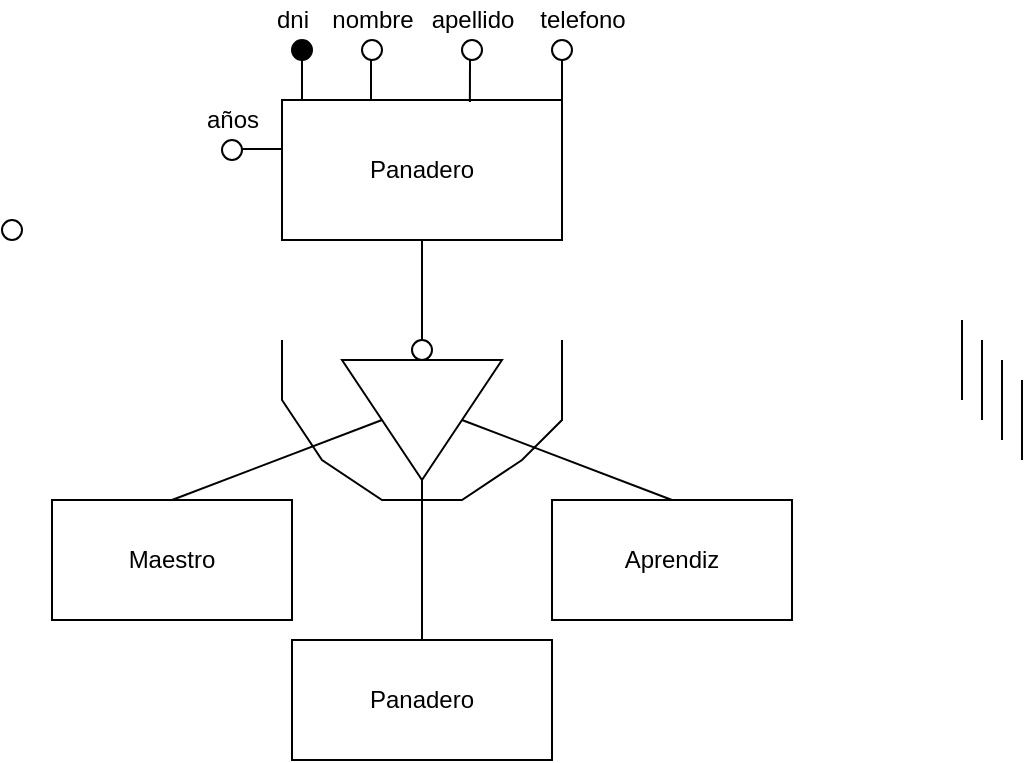 <mxfile version="15.5.2" type="github">
  <diagram id="R2lEEEUBdFMjLlhIrx00" name="Page-1">
    <mxGraphModel dx="1958" dy="440" grid="1" gridSize="10" guides="1" tooltips="1" connect="1" arrows="1" fold="1" page="1" pageScale="1" pageWidth="850" pageHeight="1100" math="0" shadow="0" extFonts="Permanent Marker^https://fonts.googleapis.com/css?family=Permanent+Marker">
      <root>
        <mxCell id="0" />
        <mxCell id="1" parent="0" />
        <mxCell id="B2XcPDSo-weRhY112S6d-1" value="Panadero" style="rounded=0;whiteSpace=wrap;html=1;" vertex="1" parent="1">
          <mxGeometry x="70" y="50" width="140" height="70" as="geometry" />
        </mxCell>
        <mxCell id="B2XcPDSo-weRhY112S6d-2" value="" style="triangle;whiteSpace=wrap;html=1;rotation=90;" vertex="1" parent="1">
          <mxGeometry x="110" y="170" width="60" height="80" as="geometry" />
        </mxCell>
        <mxCell id="B2XcPDSo-weRhY112S6d-7" value="" style="endArrow=none;html=1;rounded=0;entryX=0.5;entryY=1;entryDx=0;entryDy=0;" edge="1" parent="1" target="B2XcPDSo-weRhY112S6d-1">
          <mxGeometry width="50" height="50" relative="1" as="geometry">
            <mxPoint x="140" y="170" as="sourcePoint" />
            <mxPoint x="190" y="120" as="targetPoint" />
          </mxGeometry>
        </mxCell>
        <mxCell id="B2XcPDSo-weRhY112S6d-8" value="" style="ellipse;whiteSpace=wrap;html=1;aspect=fixed;" vertex="1" parent="1">
          <mxGeometry x="135" y="170" width="10" height="10" as="geometry" />
        </mxCell>
        <mxCell id="B2XcPDSo-weRhY112S6d-9" value="" style="endArrow=none;html=1;rounded=0;exitX=0.5;exitY=0;exitDx=0;exitDy=0;" edge="1" parent="1" source="B2XcPDSo-weRhY112S6d-11">
          <mxGeometry width="50" height="50" relative="1" as="geometry">
            <mxPoint x="70" y="260" as="sourcePoint" />
            <mxPoint x="120" y="210" as="targetPoint" />
          </mxGeometry>
        </mxCell>
        <mxCell id="B2XcPDSo-weRhY112S6d-10" value="" style="endArrow=none;html=1;rounded=0;entryX=0.5;entryY=0;entryDx=0;entryDy=0;" edge="1" parent="1" target="B2XcPDSo-weRhY112S6d-12">
          <mxGeometry width="50" height="50" relative="1" as="geometry">
            <mxPoint x="160" y="210" as="sourcePoint" />
            <mxPoint x="210" y="260" as="targetPoint" />
          </mxGeometry>
        </mxCell>
        <mxCell id="B2XcPDSo-weRhY112S6d-11" value="Maestro" style="rounded=0;whiteSpace=wrap;html=1;" vertex="1" parent="1">
          <mxGeometry x="-45" y="250" width="120" height="60" as="geometry" />
        </mxCell>
        <mxCell id="B2XcPDSo-weRhY112S6d-12" value="Aprendiz" style="rounded=0;whiteSpace=wrap;html=1;" vertex="1" parent="1">
          <mxGeometry x="205" y="250" width="120" height="60" as="geometry" />
        </mxCell>
        <mxCell id="B2XcPDSo-weRhY112S6d-13" value="&lt;div&gt;Panadero&lt;/div&gt;" style="rounded=0;whiteSpace=wrap;html=1;" vertex="1" parent="1">
          <mxGeometry x="75" y="320" width="130" height="60" as="geometry" />
        </mxCell>
        <mxCell id="B2XcPDSo-weRhY112S6d-14" value="" style="endArrow=none;html=1;rounded=0;exitX=0.5;exitY=0;exitDx=0;exitDy=0;entryX=1;entryY=0.5;entryDx=0;entryDy=0;" edge="1" parent="1" source="B2XcPDSo-weRhY112S6d-13" target="B2XcPDSo-weRhY112S6d-2">
          <mxGeometry width="50" height="50" relative="1" as="geometry">
            <mxPoint x="135" y="330" as="sourcePoint" />
            <mxPoint x="215" y="300" as="targetPoint" />
          </mxGeometry>
        </mxCell>
        <mxCell id="B2XcPDSo-weRhY112S6d-18" value="" style="endArrow=none;html=1;rounded=0;" edge="1" parent="1">
          <mxGeometry width="50" height="50" relative="1" as="geometry">
            <mxPoint x="70" y="170" as="sourcePoint" />
            <mxPoint x="210" y="170" as="targetPoint" />
            <Array as="points">
              <mxPoint x="70" y="200" />
              <mxPoint x="90" y="230" />
              <mxPoint x="120" y="250" />
              <mxPoint x="140" y="250" />
              <mxPoint x="160" y="250" />
              <mxPoint x="190" y="230" />
              <mxPoint x="210" y="210" />
            </Array>
          </mxGeometry>
        </mxCell>
        <mxCell id="B2XcPDSo-weRhY112S6d-19" value="" style="endArrow=none;html=1;rounded=0;startArrow=none;" edge="1" parent="1" source="B2XcPDSo-weRhY112S6d-29">
          <mxGeometry width="50" height="50" relative="1" as="geometry">
            <mxPoint x="80" y="50" as="sourcePoint" />
            <mxPoint x="80" y="30" as="targetPoint" />
          </mxGeometry>
        </mxCell>
        <mxCell id="B2XcPDSo-weRhY112S6d-20" value="" style="endArrow=none;html=1;rounded=0;" edge="1" parent="1">
          <mxGeometry width="50" height="50" relative="1" as="geometry">
            <mxPoint x="410" y="200" as="sourcePoint" />
            <mxPoint x="410" y="160" as="targetPoint" />
          </mxGeometry>
        </mxCell>
        <mxCell id="B2XcPDSo-weRhY112S6d-21" value="" style="endArrow=none;html=1;rounded=0;" edge="1" parent="1">
          <mxGeometry width="50" height="50" relative="1" as="geometry">
            <mxPoint x="420" y="210" as="sourcePoint" />
            <mxPoint x="420" y="170" as="targetPoint" />
          </mxGeometry>
        </mxCell>
        <mxCell id="B2XcPDSo-weRhY112S6d-22" value="" style="endArrow=none;html=1;rounded=0;" edge="1" parent="1">
          <mxGeometry width="50" height="50" relative="1" as="geometry">
            <mxPoint x="430" y="220" as="sourcePoint" />
            <mxPoint x="430" y="180" as="targetPoint" />
          </mxGeometry>
        </mxCell>
        <mxCell id="B2XcPDSo-weRhY112S6d-23" value="" style="endArrow=none;html=1;rounded=0;" edge="1" parent="1">
          <mxGeometry width="50" height="50" relative="1" as="geometry">
            <mxPoint x="440" y="230" as="sourcePoint" />
            <mxPoint x="440" y="190" as="targetPoint" />
          </mxGeometry>
        </mxCell>
        <mxCell id="B2XcPDSo-weRhY112S6d-24" value="" style="endArrow=none;html=1;rounded=0;" edge="1" parent="1">
          <mxGeometry width="50" height="50" relative="1" as="geometry">
            <mxPoint x="114.5" y="50" as="sourcePoint" />
            <mxPoint x="114.5" y="30" as="targetPoint" />
          </mxGeometry>
        </mxCell>
        <mxCell id="B2XcPDSo-weRhY112S6d-25" value="" style="endArrow=none;html=1;rounded=0;" edge="1" parent="1">
          <mxGeometry width="50" height="50" relative="1" as="geometry">
            <mxPoint x="210" y="50" as="sourcePoint" />
            <mxPoint x="210" y="30" as="targetPoint" />
          </mxGeometry>
        </mxCell>
        <mxCell id="B2XcPDSo-weRhY112S6d-28" value="dni" style="text;html=1;align=center;verticalAlign=middle;resizable=0;points=[];autosize=1;strokeColor=none;fillColor=none;" vertex="1" parent="1">
          <mxGeometry x="60" width="30" height="20" as="geometry" />
        </mxCell>
        <mxCell id="B2XcPDSo-weRhY112S6d-29" value="" style="ellipse;whiteSpace=wrap;html=1;aspect=fixed;fillColor=#000000;" vertex="1" parent="1">
          <mxGeometry x="75" y="20" width="10" height="10" as="geometry" />
        </mxCell>
        <mxCell id="B2XcPDSo-weRhY112S6d-30" value="" style="endArrow=none;html=1;rounded=0;" edge="1" parent="1" target="B2XcPDSo-weRhY112S6d-29">
          <mxGeometry width="50" height="50" relative="1" as="geometry">
            <mxPoint x="80" y="50" as="sourcePoint" />
            <mxPoint x="80" y="30" as="targetPoint" />
          </mxGeometry>
        </mxCell>
        <mxCell id="B2XcPDSo-weRhY112S6d-31" value="" style="ellipse;whiteSpace=wrap;html=1;aspect=fixed;" vertex="1" parent="1">
          <mxGeometry x="-70" y="110" width="10" height="10" as="geometry" />
        </mxCell>
        <mxCell id="B2XcPDSo-weRhY112S6d-32" value="" style="ellipse;whiteSpace=wrap;html=1;aspect=fixed;" vertex="1" parent="1">
          <mxGeometry x="110" y="20" width="10" height="10" as="geometry" />
        </mxCell>
        <mxCell id="B2XcPDSo-weRhY112S6d-33" value="nombre" style="text;html=1;align=center;verticalAlign=middle;resizable=0;points=[];autosize=1;strokeColor=none;fillColor=none;" vertex="1" parent="1">
          <mxGeometry x="85" width="60" height="20" as="geometry" />
        </mxCell>
        <mxCell id="B2XcPDSo-weRhY112S6d-34" value="" style="ellipse;whiteSpace=wrap;html=1;aspect=fixed;" vertex="1" parent="1">
          <mxGeometry x="160" y="20" width="10" height="10" as="geometry" />
        </mxCell>
        <mxCell id="B2XcPDSo-weRhY112S6d-35" value="" style="endArrow=none;html=1;rounded=0;exitX=0.671;exitY=0.014;exitDx=0;exitDy=0;exitPerimeter=0;" edge="1" parent="1" source="B2XcPDSo-weRhY112S6d-1">
          <mxGeometry width="50" height="50" relative="1" as="geometry">
            <mxPoint x="160" y="50" as="sourcePoint" />
            <mxPoint x="164" y="30" as="targetPoint" />
          </mxGeometry>
        </mxCell>
        <mxCell id="B2XcPDSo-weRhY112S6d-36" value="apellido" style="text;html=1;align=center;verticalAlign=middle;resizable=0;points=[];autosize=1;strokeColor=none;fillColor=none;" vertex="1" parent="1">
          <mxGeometry x="135" width="60" height="20" as="geometry" />
        </mxCell>
        <mxCell id="B2XcPDSo-weRhY112S6d-37" value="" style="ellipse;whiteSpace=wrap;html=1;aspect=fixed;" vertex="1" parent="1">
          <mxGeometry x="205" y="20" width="10" height="10" as="geometry" />
        </mxCell>
        <mxCell id="B2XcPDSo-weRhY112S6d-38" value="telefono" style="text;html=1;align=center;verticalAlign=middle;resizable=0;points=[];autosize=1;strokeColor=none;fillColor=none;" vertex="1" parent="1">
          <mxGeometry x="190" width="60" height="20" as="geometry" />
        </mxCell>
        <mxCell id="B2XcPDSo-weRhY112S6d-51" value="" style="endArrow=none;html=1;rounded=0;exitX=0.671;exitY=0.014;exitDx=0;exitDy=0;exitPerimeter=0;" edge="1" parent="1">
          <mxGeometry width="50" height="50" relative="1" as="geometry">
            <mxPoint x="50.0" y="74.5" as="sourcePoint" />
            <mxPoint x="70" y="74.5" as="targetPoint" />
          </mxGeometry>
        </mxCell>
        <mxCell id="B2XcPDSo-weRhY112S6d-56" value="" style="ellipse;whiteSpace=wrap;html=1;aspect=fixed;" vertex="1" parent="1">
          <mxGeometry x="40" y="70" width="10" height="10" as="geometry" />
        </mxCell>
        <mxCell id="B2XcPDSo-weRhY112S6d-57" value="años" style="text;html=1;align=center;verticalAlign=middle;resizable=0;points=[];autosize=1;strokeColor=none;fillColor=none;" vertex="1" parent="1">
          <mxGeometry x="25" y="50" width="40" height="20" as="geometry" />
        </mxCell>
      </root>
    </mxGraphModel>
  </diagram>
</mxfile>
